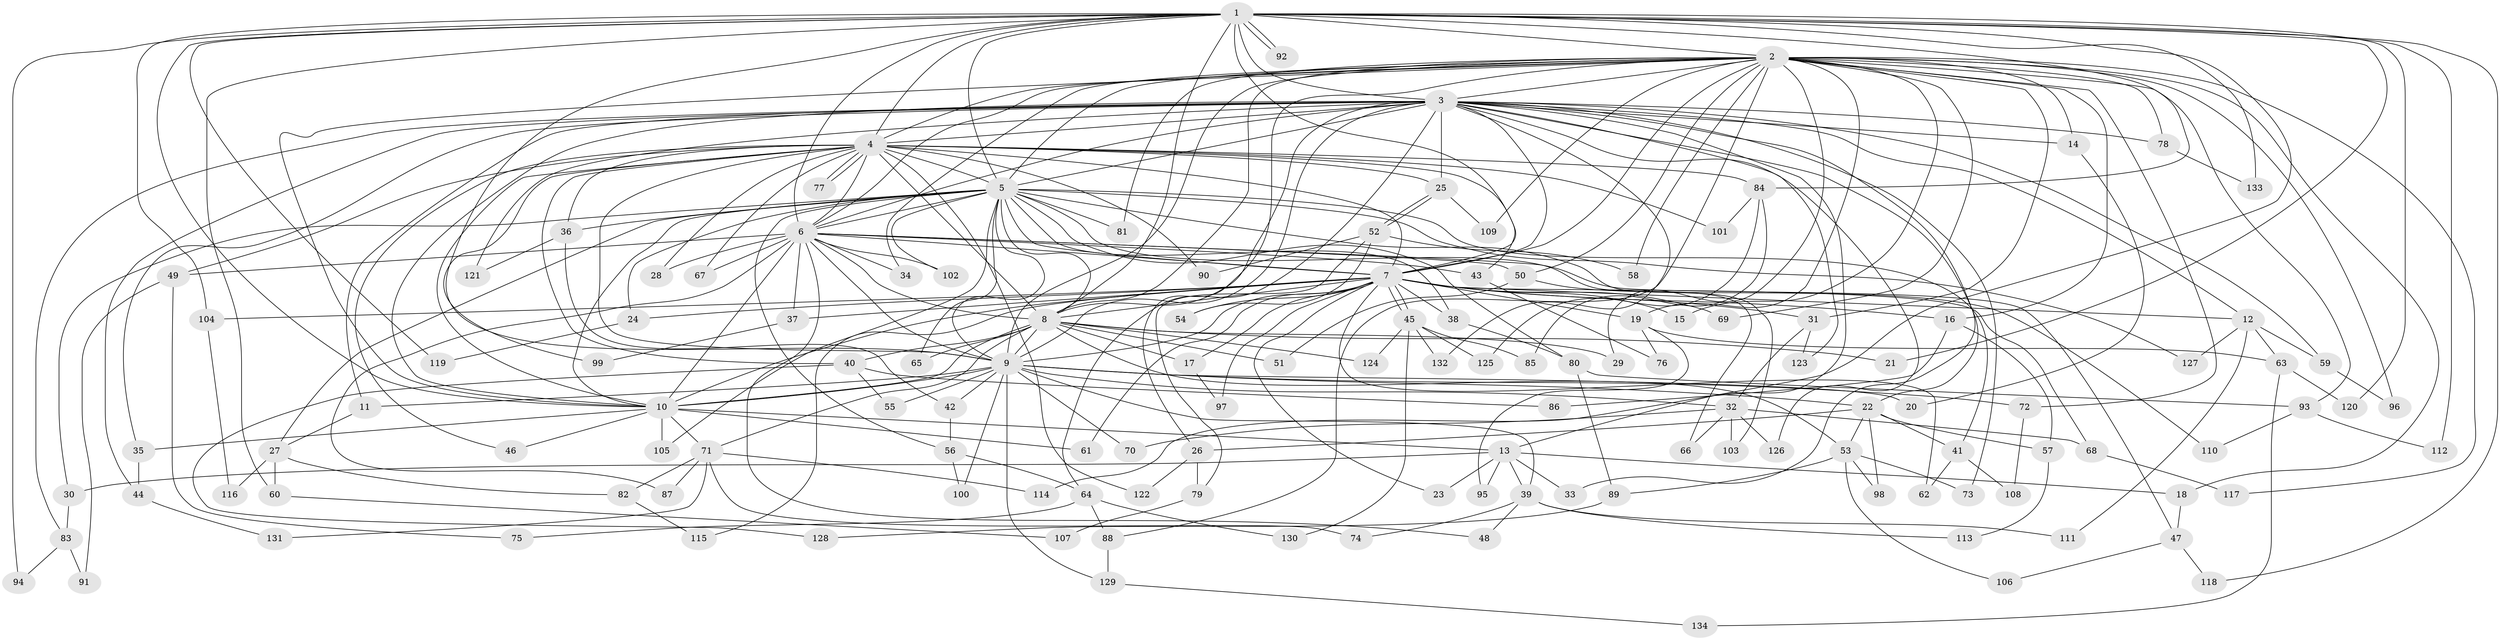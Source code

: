 // Generated by graph-tools (version 1.1) at 2025/01/03/09/25 03:01:19]
// undirected, 134 vertices, 293 edges
graph export_dot {
graph [start="1"]
  node [color=gray90,style=filled];
  1;
  2;
  3;
  4;
  5;
  6;
  7;
  8;
  9;
  10;
  11;
  12;
  13;
  14;
  15;
  16;
  17;
  18;
  19;
  20;
  21;
  22;
  23;
  24;
  25;
  26;
  27;
  28;
  29;
  30;
  31;
  32;
  33;
  34;
  35;
  36;
  37;
  38;
  39;
  40;
  41;
  42;
  43;
  44;
  45;
  46;
  47;
  48;
  49;
  50;
  51;
  52;
  53;
  54;
  55;
  56;
  57;
  58;
  59;
  60;
  61;
  62;
  63;
  64;
  65;
  66;
  67;
  68;
  69;
  70;
  71;
  72;
  73;
  74;
  75;
  76;
  77;
  78;
  79;
  80;
  81;
  82;
  83;
  84;
  85;
  86;
  87;
  88;
  89;
  90;
  91;
  92;
  93;
  94;
  95;
  96;
  97;
  98;
  99;
  100;
  101;
  102;
  103;
  104;
  105;
  106;
  107;
  108;
  109;
  110;
  111;
  112;
  113;
  114;
  115;
  116;
  117;
  118;
  119;
  120;
  121;
  122;
  123;
  124;
  125;
  126;
  127;
  128;
  129;
  130;
  131;
  132;
  133;
  134;
  1 -- 2;
  1 -- 3;
  1 -- 4;
  1 -- 5;
  1 -- 6;
  1 -- 7;
  1 -- 8;
  1 -- 9;
  1 -- 10;
  1 -- 21;
  1 -- 60;
  1 -- 84;
  1 -- 92;
  1 -- 92;
  1 -- 94;
  1 -- 104;
  1 -- 112;
  1 -- 114;
  1 -- 118;
  1 -- 119;
  1 -- 120;
  1 -- 133;
  2 -- 3;
  2 -- 4;
  2 -- 5;
  2 -- 6;
  2 -- 7;
  2 -- 8;
  2 -- 9;
  2 -- 10;
  2 -- 14;
  2 -- 15;
  2 -- 16;
  2 -- 18;
  2 -- 19;
  2 -- 26;
  2 -- 29;
  2 -- 31;
  2 -- 34;
  2 -- 50;
  2 -- 58;
  2 -- 69;
  2 -- 72;
  2 -- 78;
  2 -- 81;
  2 -- 88;
  2 -- 93;
  2 -- 96;
  2 -- 109;
  2 -- 117;
  3 -- 4;
  3 -- 5;
  3 -- 6;
  3 -- 7;
  3 -- 8;
  3 -- 9;
  3 -- 10;
  3 -- 11;
  3 -- 12;
  3 -- 13;
  3 -- 14;
  3 -- 22;
  3 -- 25;
  3 -- 33;
  3 -- 35;
  3 -- 44;
  3 -- 59;
  3 -- 64;
  3 -- 73;
  3 -- 78;
  3 -- 83;
  3 -- 121;
  3 -- 123;
  3 -- 126;
  3 -- 132;
  4 -- 5;
  4 -- 6;
  4 -- 7;
  4 -- 8;
  4 -- 9;
  4 -- 10;
  4 -- 25;
  4 -- 28;
  4 -- 36;
  4 -- 40;
  4 -- 43;
  4 -- 46;
  4 -- 49;
  4 -- 67;
  4 -- 77;
  4 -- 77;
  4 -- 84;
  4 -- 90;
  4 -- 99;
  4 -- 101;
  4 -- 122;
  5 -- 6;
  5 -- 7;
  5 -- 8;
  5 -- 9;
  5 -- 10;
  5 -- 24;
  5 -- 27;
  5 -- 30;
  5 -- 36;
  5 -- 38;
  5 -- 41;
  5 -- 56;
  5 -- 65;
  5 -- 66;
  5 -- 80;
  5 -- 81;
  5 -- 102;
  5 -- 103;
  5 -- 105;
  5 -- 127;
  6 -- 7;
  6 -- 8;
  6 -- 9;
  6 -- 10;
  6 -- 28;
  6 -- 34;
  6 -- 37;
  6 -- 43;
  6 -- 47;
  6 -- 48;
  6 -- 49;
  6 -- 50;
  6 -- 67;
  6 -- 87;
  6 -- 102;
  7 -- 8;
  7 -- 9;
  7 -- 10;
  7 -- 12;
  7 -- 15;
  7 -- 16;
  7 -- 17;
  7 -- 19;
  7 -- 23;
  7 -- 24;
  7 -- 31;
  7 -- 37;
  7 -- 38;
  7 -- 45;
  7 -- 45;
  7 -- 54;
  7 -- 61;
  7 -- 62;
  7 -- 68;
  7 -- 69;
  7 -- 97;
  7 -- 104;
  7 -- 115;
  8 -- 9;
  8 -- 10;
  8 -- 17;
  8 -- 21;
  8 -- 29;
  8 -- 40;
  8 -- 51;
  8 -- 53;
  8 -- 65;
  8 -- 71;
  8 -- 124;
  9 -- 10;
  9 -- 11;
  9 -- 20;
  9 -- 22;
  9 -- 32;
  9 -- 39;
  9 -- 42;
  9 -- 55;
  9 -- 70;
  9 -- 72;
  9 -- 100;
  9 -- 129;
  10 -- 13;
  10 -- 35;
  10 -- 46;
  10 -- 61;
  10 -- 71;
  10 -- 105;
  11 -- 27;
  12 -- 59;
  12 -- 63;
  12 -- 111;
  12 -- 127;
  13 -- 18;
  13 -- 23;
  13 -- 30;
  13 -- 33;
  13 -- 39;
  13 -- 95;
  14 -- 20;
  16 -- 57;
  16 -- 86;
  17 -- 97;
  18 -- 47;
  19 -- 63;
  19 -- 76;
  19 -- 95;
  22 -- 26;
  22 -- 41;
  22 -- 53;
  22 -- 57;
  22 -- 98;
  24 -- 119;
  25 -- 52;
  25 -- 52;
  25 -- 109;
  26 -- 79;
  26 -- 122;
  27 -- 60;
  27 -- 82;
  27 -- 116;
  30 -- 83;
  31 -- 32;
  31 -- 123;
  32 -- 66;
  32 -- 68;
  32 -- 70;
  32 -- 103;
  32 -- 126;
  35 -- 44;
  36 -- 42;
  36 -- 121;
  37 -- 99;
  38 -- 80;
  39 -- 48;
  39 -- 74;
  39 -- 111;
  39 -- 113;
  40 -- 55;
  40 -- 86;
  40 -- 128;
  41 -- 62;
  41 -- 108;
  42 -- 56;
  43 -- 76;
  44 -- 131;
  45 -- 85;
  45 -- 124;
  45 -- 125;
  45 -- 130;
  45 -- 132;
  47 -- 106;
  47 -- 118;
  49 -- 75;
  49 -- 91;
  50 -- 51;
  50 -- 110;
  52 -- 54;
  52 -- 58;
  52 -- 79;
  52 -- 90;
  53 -- 73;
  53 -- 89;
  53 -- 98;
  53 -- 106;
  56 -- 64;
  56 -- 100;
  57 -- 113;
  59 -- 96;
  60 -- 107;
  63 -- 120;
  63 -- 134;
  64 -- 75;
  64 -- 88;
  64 -- 130;
  68 -- 117;
  71 -- 74;
  71 -- 82;
  71 -- 87;
  71 -- 114;
  71 -- 131;
  72 -- 108;
  78 -- 133;
  79 -- 107;
  80 -- 89;
  80 -- 93;
  82 -- 115;
  83 -- 91;
  83 -- 94;
  84 -- 85;
  84 -- 101;
  84 -- 125;
  88 -- 129;
  89 -- 128;
  93 -- 110;
  93 -- 112;
  104 -- 116;
  129 -- 134;
}
